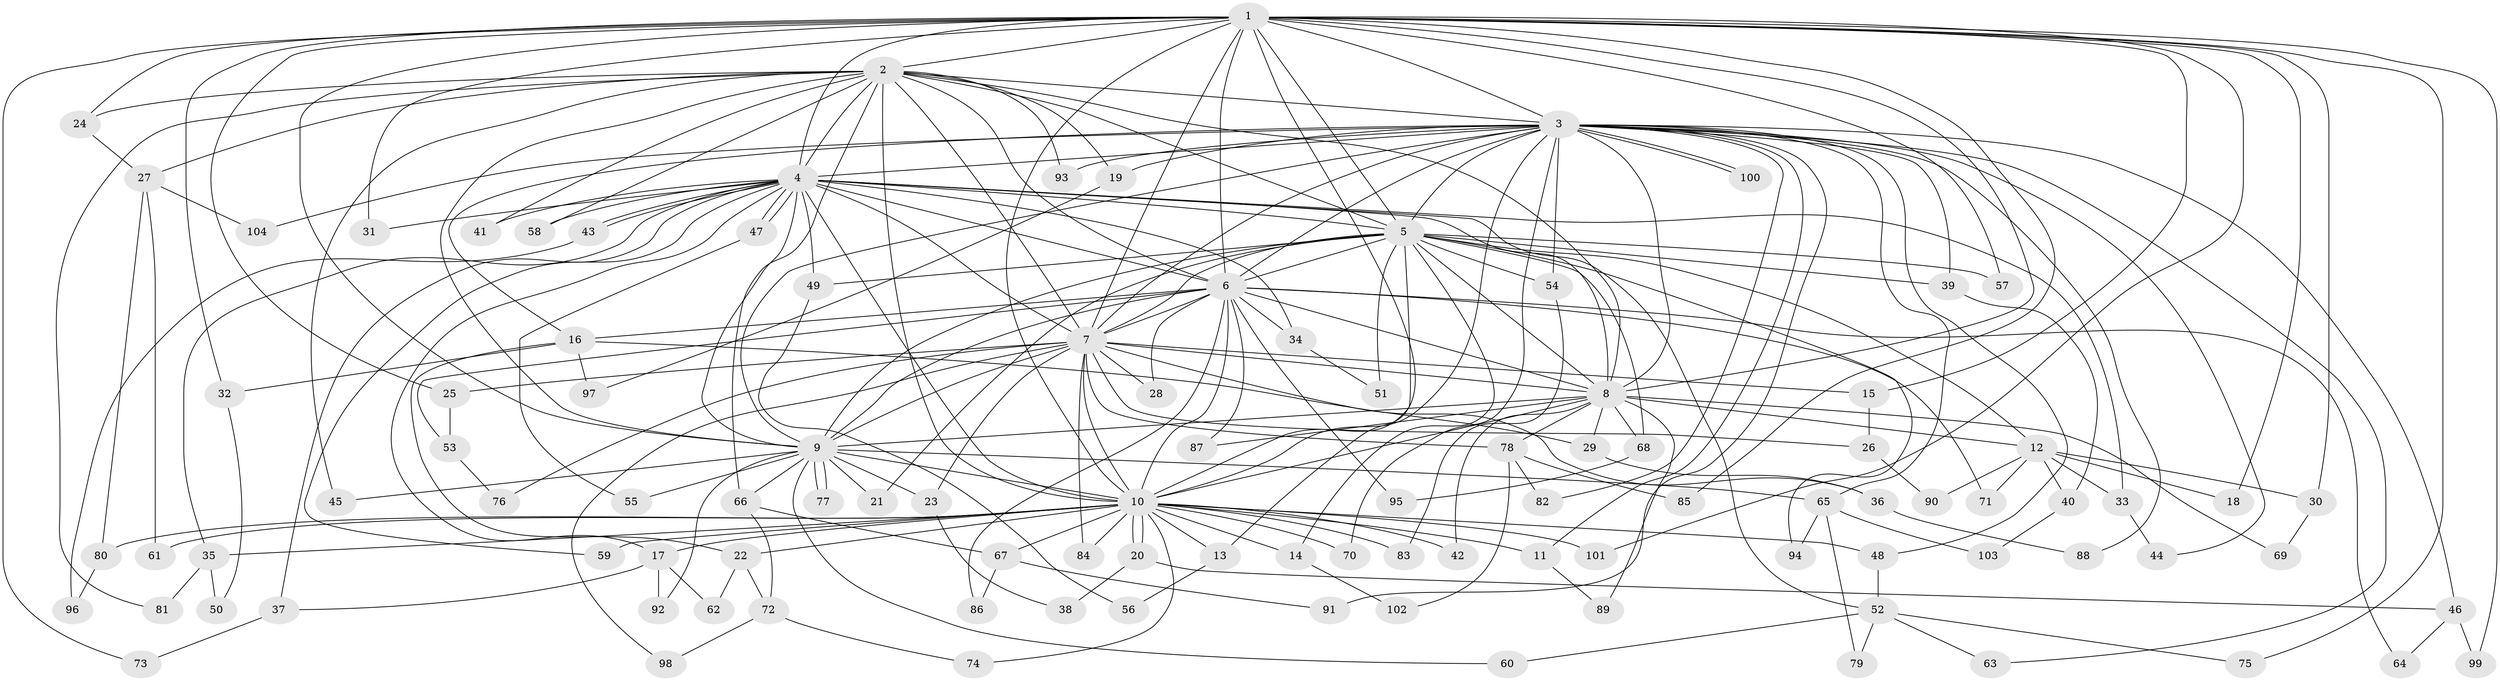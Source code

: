 // Generated by graph-tools (version 1.1) at 2025/25/03/09/25 03:25:46]
// undirected, 104 vertices, 233 edges
graph export_dot {
graph [start="1"]
  node [color=gray90,style=filled];
  1;
  2;
  3;
  4;
  5;
  6;
  7;
  8;
  9;
  10;
  11;
  12;
  13;
  14;
  15;
  16;
  17;
  18;
  19;
  20;
  21;
  22;
  23;
  24;
  25;
  26;
  27;
  28;
  29;
  30;
  31;
  32;
  33;
  34;
  35;
  36;
  37;
  38;
  39;
  40;
  41;
  42;
  43;
  44;
  45;
  46;
  47;
  48;
  49;
  50;
  51;
  52;
  53;
  54;
  55;
  56;
  57;
  58;
  59;
  60;
  61;
  62;
  63;
  64;
  65;
  66;
  67;
  68;
  69;
  70;
  71;
  72;
  73;
  74;
  75;
  76;
  77;
  78;
  79;
  80;
  81;
  82;
  83;
  84;
  85;
  86;
  87;
  88;
  89;
  90;
  91;
  92;
  93;
  94;
  95;
  96;
  97;
  98;
  99;
  100;
  101;
  102;
  103;
  104;
  1 -- 2;
  1 -- 3;
  1 -- 4;
  1 -- 5;
  1 -- 6;
  1 -- 7;
  1 -- 8;
  1 -- 9;
  1 -- 10;
  1 -- 13;
  1 -- 15;
  1 -- 18;
  1 -- 24;
  1 -- 25;
  1 -- 30;
  1 -- 31;
  1 -- 32;
  1 -- 57;
  1 -- 73;
  1 -- 75;
  1 -- 85;
  1 -- 99;
  1 -- 101;
  2 -- 3;
  2 -- 4;
  2 -- 5;
  2 -- 6;
  2 -- 7;
  2 -- 8;
  2 -- 9;
  2 -- 10;
  2 -- 19;
  2 -- 24;
  2 -- 27;
  2 -- 41;
  2 -- 45;
  2 -- 58;
  2 -- 66;
  2 -- 81;
  2 -- 93;
  3 -- 4;
  3 -- 5;
  3 -- 6;
  3 -- 7;
  3 -- 8;
  3 -- 9;
  3 -- 10;
  3 -- 11;
  3 -- 16;
  3 -- 19;
  3 -- 39;
  3 -- 44;
  3 -- 46;
  3 -- 48;
  3 -- 54;
  3 -- 63;
  3 -- 65;
  3 -- 70;
  3 -- 82;
  3 -- 88;
  3 -- 91;
  3 -- 93;
  3 -- 100;
  3 -- 100;
  3 -- 104;
  4 -- 5;
  4 -- 6;
  4 -- 7;
  4 -- 8;
  4 -- 9;
  4 -- 10;
  4 -- 17;
  4 -- 31;
  4 -- 33;
  4 -- 34;
  4 -- 35;
  4 -- 37;
  4 -- 41;
  4 -- 43;
  4 -- 43;
  4 -- 47;
  4 -- 47;
  4 -- 49;
  4 -- 52;
  4 -- 58;
  4 -- 59;
  5 -- 6;
  5 -- 7;
  5 -- 8;
  5 -- 9;
  5 -- 10;
  5 -- 12;
  5 -- 14;
  5 -- 21;
  5 -- 39;
  5 -- 49;
  5 -- 51;
  5 -- 54;
  5 -- 57;
  5 -- 68;
  5 -- 94;
  6 -- 7;
  6 -- 8;
  6 -- 9;
  6 -- 10;
  6 -- 16;
  6 -- 28;
  6 -- 34;
  6 -- 53;
  6 -- 64;
  6 -- 71;
  6 -- 86;
  6 -- 87;
  6 -- 95;
  7 -- 8;
  7 -- 9;
  7 -- 10;
  7 -- 15;
  7 -- 23;
  7 -- 25;
  7 -- 26;
  7 -- 28;
  7 -- 36;
  7 -- 76;
  7 -- 78;
  7 -- 84;
  7 -- 98;
  8 -- 9;
  8 -- 10;
  8 -- 12;
  8 -- 29;
  8 -- 42;
  8 -- 68;
  8 -- 69;
  8 -- 78;
  8 -- 87;
  8 -- 89;
  9 -- 10;
  9 -- 21;
  9 -- 23;
  9 -- 45;
  9 -- 55;
  9 -- 60;
  9 -- 65;
  9 -- 66;
  9 -- 77;
  9 -- 77;
  9 -- 92;
  10 -- 11;
  10 -- 13;
  10 -- 14;
  10 -- 17;
  10 -- 20;
  10 -- 20;
  10 -- 22;
  10 -- 35;
  10 -- 42;
  10 -- 48;
  10 -- 59;
  10 -- 61;
  10 -- 67;
  10 -- 70;
  10 -- 74;
  10 -- 80;
  10 -- 83;
  10 -- 84;
  10 -- 101;
  11 -- 89;
  12 -- 18;
  12 -- 30;
  12 -- 33;
  12 -- 40;
  12 -- 71;
  12 -- 90;
  13 -- 56;
  14 -- 102;
  15 -- 26;
  16 -- 22;
  16 -- 29;
  16 -- 32;
  16 -- 97;
  17 -- 37;
  17 -- 62;
  17 -- 92;
  19 -- 97;
  20 -- 38;
  20 -- 46;
  22 -- 62;
  22 -- 72;
  23 -- 38;
  24 -- 27;
  25 -- 53;
  26 -- 90;
  27 -- 61;
  27 -- 80;
  27 -- 104;
  29 -- 36;
  30 -- 69;
  32 -- 50;
  33 -- 44;
  34 -- 51;
  35 -- 50;
  35 -- 81;
  36 -- 88;
  37 -- 73;
  39 -- 40;
  40 -- 103;
  43 -- 96;
  46 -- 64;
  46 -- 99;
  47 -- 55;
  48 -- 52;
  49 -- 56;
  52 -- 60;
  52 -- 63;
  52 -- 75;
  52 -- 79;
  53 -- 76;
  54 -- 83;
  65 -- 79;
  65 -- 94;
  65 -- 103;
  66 -- 67;
  66 -- 72;
  67 -- 86;
  67 -- 91;
  68 -- 95;
  72 -- 74;
  72 -- 98;
  78 -- 82;
  78 -- 85;
  78 -- 102;
  80 -- 96;
}
